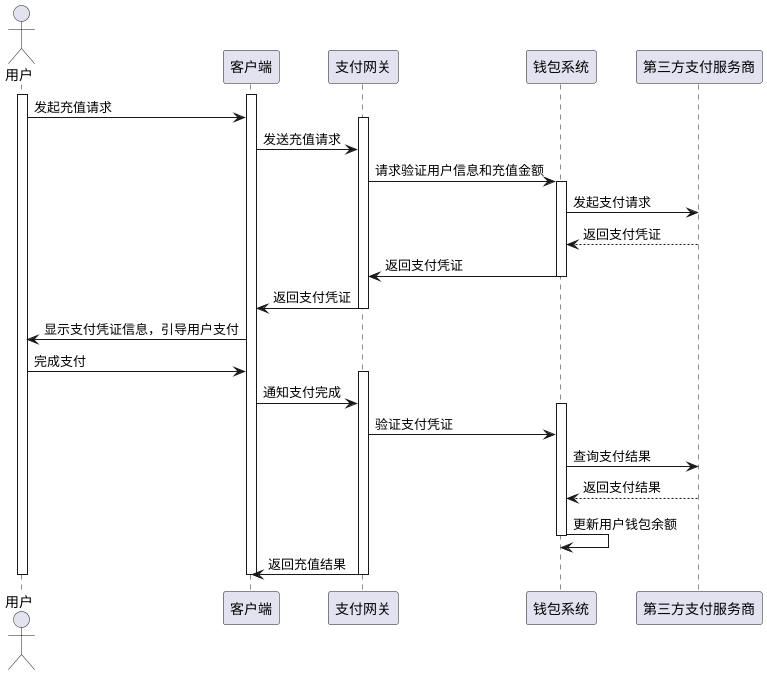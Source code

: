 @startuml

actor 用户
participant 客户端
participant 支付网关
participant 钱包系统
participant 第三方支付服务商

activate 用户
activate 客户端

用户 -> 客户端: 发起充值请求

activate 支付网关
客户端 -> 支付网关: 发送充值请求
支付网关 -> 钱包系统: 请求验证用户信息和充值金额

activate 钱包系统
钱包系统 -> 第三方支付服务商: 发起支付请求
第三方支付服务商 --> 钱包系统: 返回支付凭证
钱包系统 -> 支付网关: 返回支付凭证

deactivate 钱包系统
支付网关 -> 客户端: 返回支付凭证
deactivate 支付网关

客户端 -> 用户: 显示支付凭证信息，引导用户支付

用户 -> 客户端: 完成支付

activate 支付网关
客户端 -> 支付网关: 通知支付完成

activate 钱包系统
支付网关 -> 钱包系统: 验证支付凭证
钱包系统 -> 第三方支付服务商: 查询支付结果
第三方支付服务商 --> 钱包系统: 返回支付结果
钱包系统 -> 钱包系统: 更新用户钱包余额

deactivate 钱包系统
支付网关 -> 客户端: 返回充值结果
deactivate 支付网关

deactivate 用户
deactivate 客户端

@enduml

